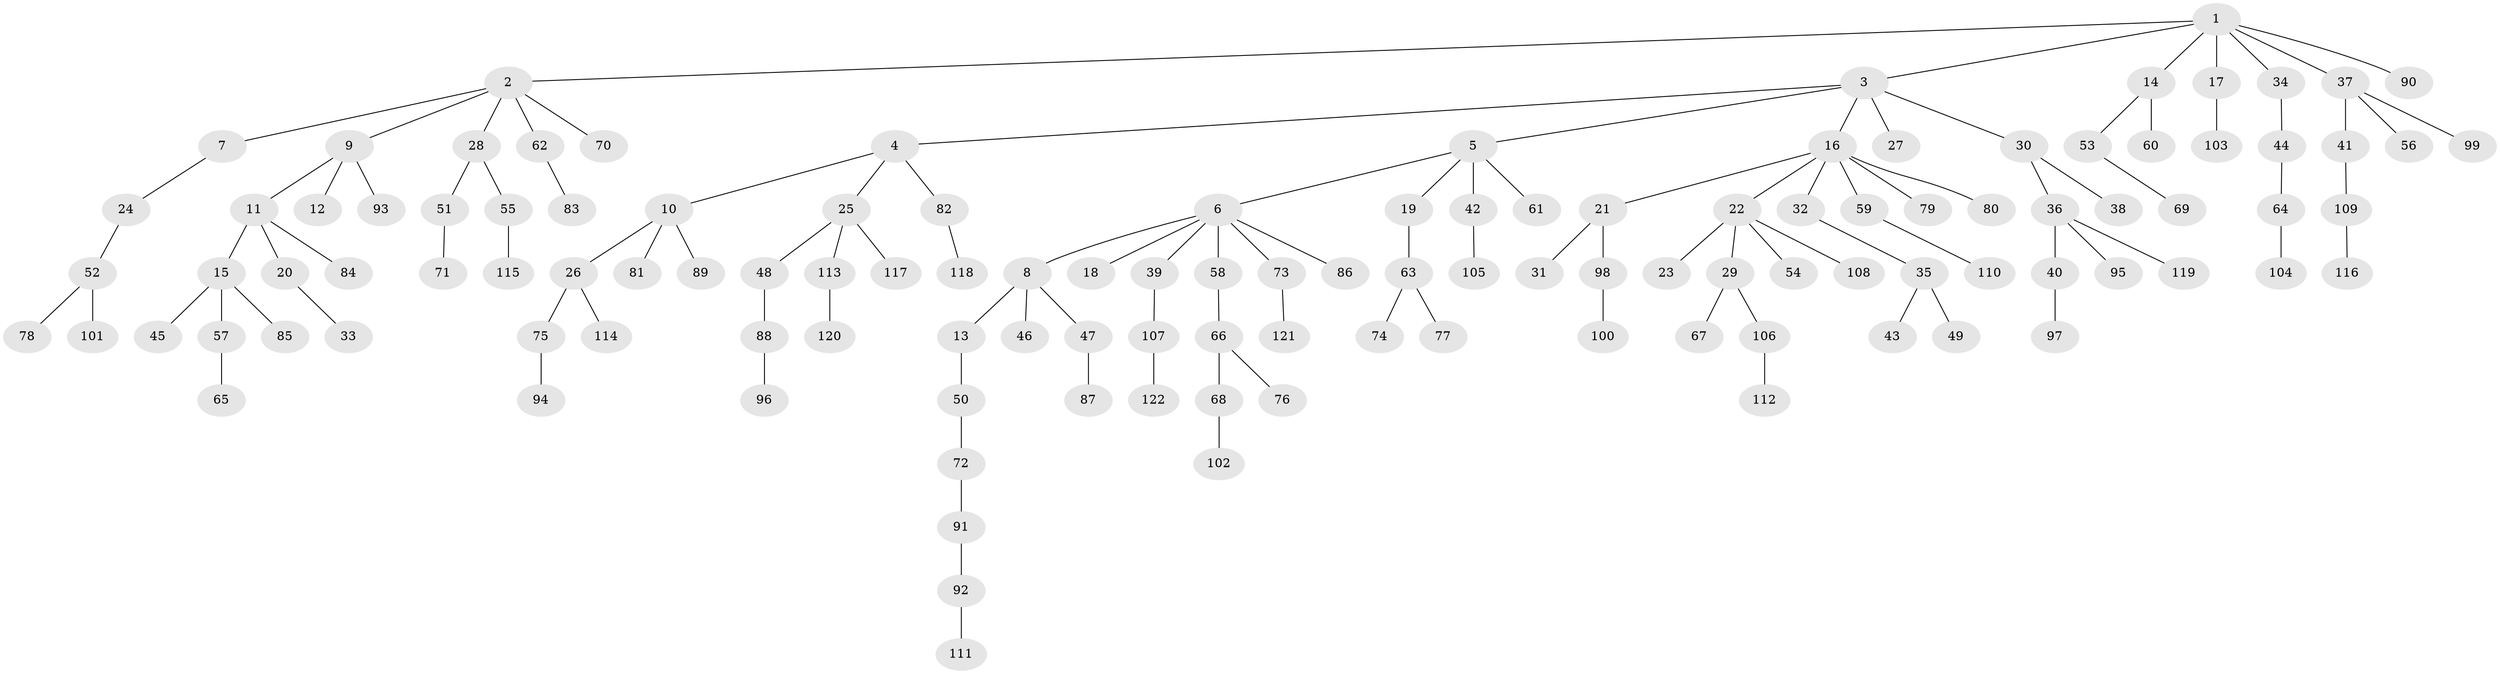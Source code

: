 // coarse degree distribution, {7: 0.0379746835443038, 6: 0.02531645569620253, 4: 0.06329113924050633, 2: 0.20253164556962025, 3: 0.08860759493670886, 5: 0.012658227848101266, 1: 0.569620253164557}
// Generated by graph-tools (version 1.1) at 2025/42/03/06/25 10:42:04]
// undirected, 122 vertices, 121 edges
graph export_dot {
graph [start="1"]
  node [color=gray90,style=filled];
  1;
  2;
  3;
  4;
  5;
  6;
  7;
  8;
  9;
  10;
  11;
  12;
  13;
  14;
  15;
  16;
  17;
  18;
  19;
  20;
  21;
  22;
  23;
  24;
  25;
  26;
  27;
  28;
  29;
  30;
  31;
  32;
  33;
  34;
  35;
  36;
  37;
  38;
  39;
  40;
  41;
  42;
  43;
  44;
  45;
  46;
  47;
  48;
  49;
  50;
  51;
  52;
  53;
  54;
  55;
  56;
  57;
  58;
  59;
  60;
  61;
  62;
  63;
  64;
  65;
  66;
  67;
  68;
  69;
  70;
  71;
  72;
  73;
  74;
  75;
  76;
  77;
  78;
  79;
  80;
  81;
  82;
  83;
  84;
  85;
  86;
  87;
  88;
  89;
  90;
  91;
  92;
  93;
  94;
  95;
  96;
  97;
  98;
  99;
  100;
  101;
  102;
  103;
  104;
  105;
  106;
  107;
  108;
  109;
  110;
  111;
  112;
  113;
  114;
  115;
  116;
  117;
  118;
  119;
  120;
  121;
  122;
  1 -- 2;
  1 -- 3;
  1 -- 14;
  1 -- 17;
  1 -- 34;
  1 -- 37;
  1 -- 90;
  2 -- 7;
  2 -- 9;
  2 -- 28;
  2 -- 62;
  2 -- 70;
  3 -- 4;
  3 -- 5;
  3 -- 16;
  3 -- 27;
  3 -- 30;
  4 -- 10;
  4 -- 25;
  4 -- 82;
  5 -- 6;
  5 -- 19;
  5 -- 42;
  5 -- 61;
  6 -- 8;
  6 -- 18;
  6 -- 39;
  6 -- 58;
  6 -- 73;
  6 -- 86;
  7 -- 24;
  8 -- 13;
  8 -- 46;
  8 -- 47;
  9 -- 11;
  9 -- 12;
  9 -- 93;
  10 -- 26;
  10 -- 81;
  10 -- 89;
  11 -- 15;
  11 -- 20;
  11 -- 84;
  13 -- 50;
  14 -- 53;
  14 -- 60;
  15 -- 45;
  15 -- 57;
  15 -- 85;
  16 -- 21;
  16 -- 22;
  16 -- 32;
  16 -- 59;
  16 -- 79;
  16 -- 80;
  17 -- 103;
  19 -- 63;
  20 -- 33;
  21 -- 31;
  21 -- 98;
  22 -- 23;
  22 -- 29;
  22 -- 54;
  22 -- 108;
  24 -- 52;
  25 -- 48;
  25 -- 113;
  25 -- 117;
  26 -- 75;
  26 -- 114;
  28 -- 51;
  28 -- 55;
  29 -- 67;
  29 -- 106;
  30 -- 36;
  30 -- 38;
  32 -- 35;
  34 -- 44;
  35 -- 43;
  35 -- 49;
  36 -- 40;
  36 -- 95;
  36 -- 119;
  37 -- 41;
  37 -- 56;
  37 -- 99;
  39 -- 107;
  40 -- 97;
  41 -- 109;
  42 -- 105;
  44 -- 64;
  47 -- 87;
  48 -- 88;
  50 -- 72;
  51 -- 71;
  52 -- 78;
  52 -- 101;
  53 -- 69;
  55 -- 115;
  57 -- 65;
  58 -- 66;
  59 -- 110;
  62 -- 83;
  63 -- 74;
  63 -- 77;
  64 -- 104;
  66 -- 68;
  66 -- 76;
  68 -- 102;
  72 -- 91;
  73 -- 121;
  75 -- 94;
  82 -- 118;
  88 -- 96;
  91 -- 92;
  92 -- 111;
  98 -- 100;
  106 -- 112;
  107 -- 122;
  109 -- 116;
  113 -- 120;
}
